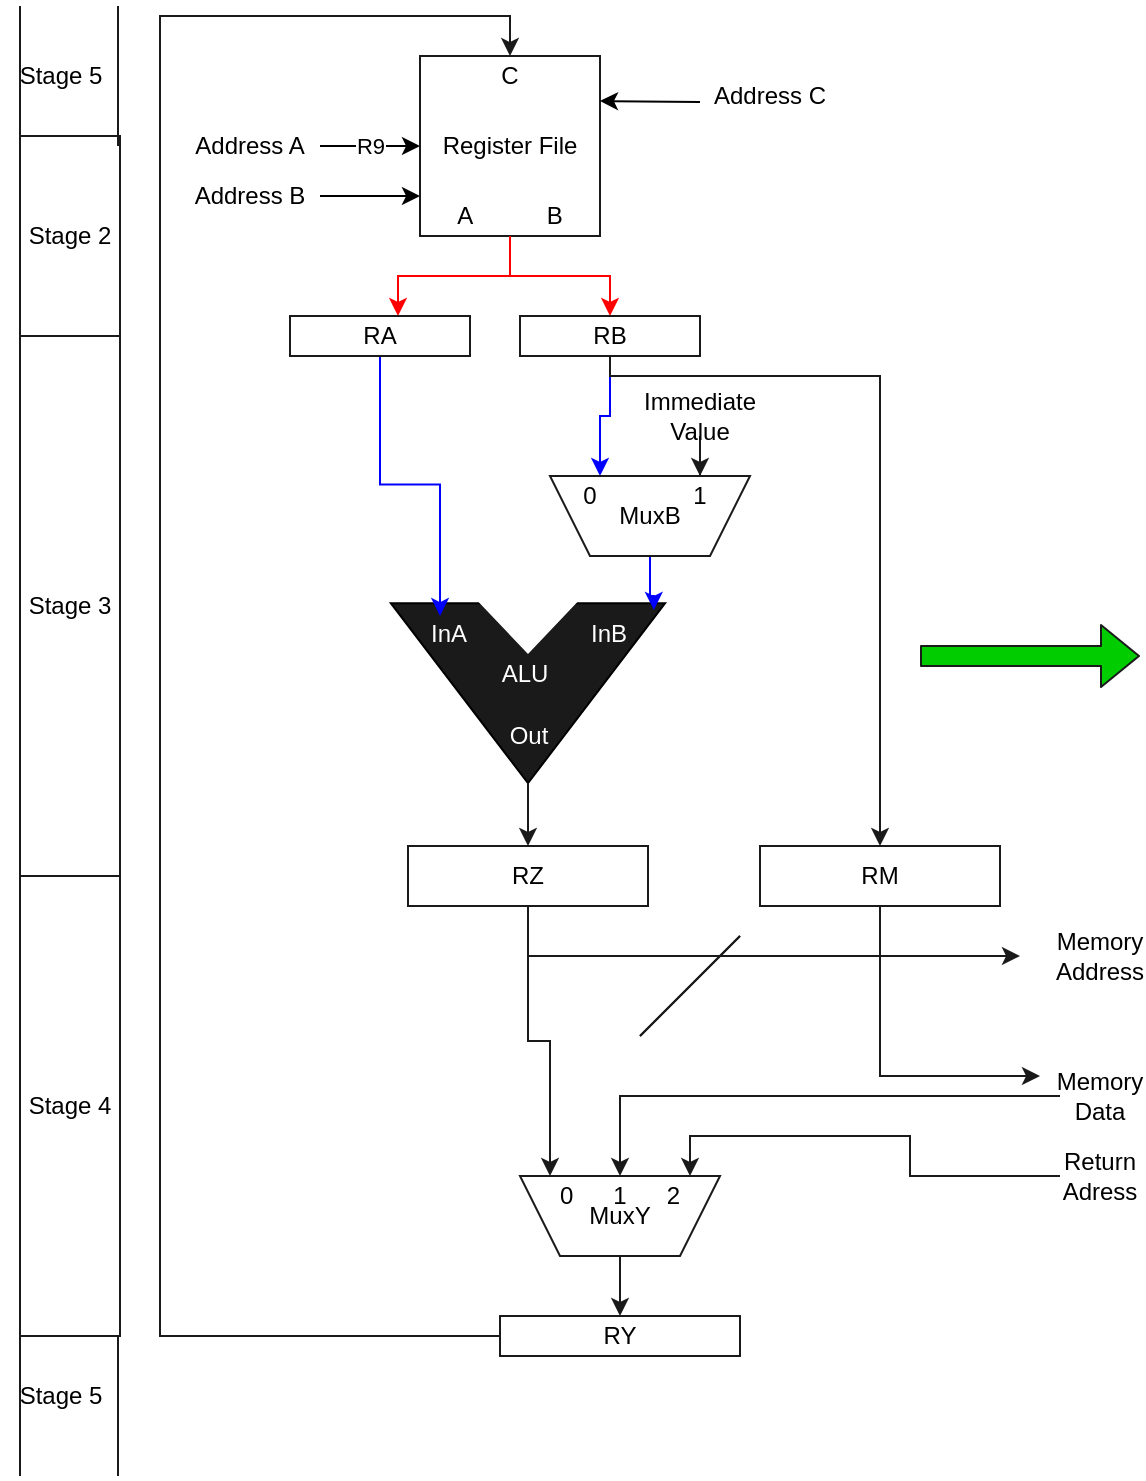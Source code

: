 <mxfile version="13.9.2" type="github">
  <diagram id="363l4msee2OIf_mjD16K" name="Page-1">
    <mxGraphModel dx="1038" dy="587" grid="1" gridSize="10" guides="1" tooltips="1" connect="1" arrows="1" fold="1" page="1" pageScale="1" pageWidth="827" pageHeight="1169" math="0" shadow="0">
      <root>
        <mxCell id="0" />
        <mxCell id="1" parent="0" />
        <mxCell id="41a6UNO9W1_zl_YX5yjG-5" value="Alu" style="group" vertex="1" connectable="0" parent="1">
          <mxGeometry x="354" y="410" width="120" height="120" as="geometry" />
        </mxCell>
        <mxCell id="41a6UNO9W1_zl_YX5yjG-2" value="" style="triangle;whiteSpace=wrap;html=1;rotation=90;fillColor=#1A1A1A;" vertex="1" parent="41a6UNO9W1_zl_YX5yjG-5">
          <mxGeometry x="15.0" width="90" height="137.143" as="geometry" />
        </mxCell>
        <mxCell id="41a6UNO9W1_zl_YX5yjG-4" value="" style="triangle;whiteSpace=wrap;html=1;rotation=90;strokeColor=#FFFFFF;" vertex="1" parent="41a6UNO9W1_zl_YX5yjG-5">
          <mxGeometry x="37.5" y="-17.143" width="45" height="85.714" as="geometry" />
        </mxCell>
        <mxCell id="41a6UNO9W1_zl_YX5yjG-29" value="&lt;font color=&quot;#FFFFFF&quot;&gt;ALU&lt;/font&gt;" style="text;html=1;align=center;verticalAlign=middle;resizable=0;points=[];autosize=1;" vertex="1" parent="41a6UNO9W1_zl_YX5yjG-5">
          <mxGeometry x="37.5" y="48.57" width="40" height="20" as="geometry" />
        </mxCell>
        <mxCell id="41a6UNO9W1_zl_YX5yjG-33" value="&lt;font color=&quot;#FFFFFF&quot;&gt;InB&lt;/font&gt;" style="text;html=1;align=center;verticalAlign=middle;resizable=0;points=[];autosize=1;" vertex="1" parent="41a6UNO9W1_zl_YX5yjG-5">
          <mxGeometry x="85" y="28.57" width="30" height="20" as="geometry" />
        </mxCell>
        <mxCell id="41a6UNO9W1_zl_YX5yjG-32" value="&lt;font color=&quot;#FFFFFF&quot;&gt;InA&lt;/font&gt;" style="text;html=1;align=center;verticalAlign=middle;resizable=0;points=[];autosize=1;" vertex="1" parent="41a6UNO9W1_zl_YX5yjG-5">
          <mxGeometry x="5" y="28.57" width="30" height="20" as="geometry" />
        </mxCell>
        <mxCell id="41a6UNO9W1_zl_YX5yjG-31" value="&lt;font color=&quot;#FFFFFF&quot;&gt;Out&lt;/font&gt;" style="text;html=1;align=center;verticalAlign=middle;resizable=0;points=[];autosize=1;" vertex="1" parent="41a6UNO9W1_zl_YX5yjG-5">
          <mxGeometry x="45" y="80" width="30" height="20" as="geometry" />
        </mxCell>
        <mxCell id="41a6UNO9W1_zl_YX5yjG-22" style="edgeStyle=orthogonalEdgeStyle;rounded=0;orthogonalLoop=1;jettySize=auto;html=1;entryX=0.5;entryY=0;entryDx=0;entryDy=0;strokeColor=#FF0000;" edge="1" parent="1" source="41a6UNO9W1_zl_YX5yjG-7" target="41a6UNO9W1_zl_YX5yjG-19">
          <mxGeometry relative="1" as="geometry" />
        </mxCell>
        <mxCell id="41a6UNO9W1_zl_YX5yjG-7" value="Register File" style="whiteSpace=wrap;html=1;aspect=fixed;strokeColor=#1A1A1A;fillColor=#FFFFFF;" vertex="1" parent="1">
          <mxGeometry x="360" y="160" width="90" height="90" as="geometry" />
        </mxCell>
        <mxCell id="41a6UNO9W1_zl_YX5yjG-8" value="C" style="text;html=1;strokeColor=none;fillColor=none;align=center;verticalAlign=middle;whiteSpace=wrap;rounded=0;" vertex="1" parent="1">
          <mxGeometry x="385" y="160" width="40" height="20" as="geometry" />
        </mxCell>
        <mxCell id="41a6UNO9W1_zl_YX5yjG-21" style="edgeStyle=orthogonalEdgeStyle;rounded=0;orthogonalLoop=1;jettySize=auto;html=1;entryX=0.6;entryY=0;entryDx=0;entryDy=0;entryPerimeter=0;strokeColor=#FF0000;" edge="1" parent="1" source="41a6UNO9W1_zl_YX5yjG-10" target="41a6UNO9W1_zl_YX5yjG-20">
          <mxGeometry relative="1" as="geometry" />
        </mxCell>
        <mxCell id="41a6UNO9W1_zl_YX5yjG-10" value="A&amp;nbsp;&amp;nbsp;&amp;nbsp;&amp;nbsp;&amp;nbsp;&amp;nbsp;&amp;nbsp;&amp;nbsp;&amp;nbsp;&amp;nbsp; B" style="text;html=1;strokeColor=none;fillColor=none;align=center;verticalAlign=middle;whiteSpace=wrap;rounded=0;" vertex="1" parent="1">
          <mxGeometry x="360" y="230" width="90" height="20" as="geometry" />
        </mxCell>
        <mxCell id="41a6UNO9W1_zl_YX5yjG-11" value="" style="endArrow=classic;html=1;entryX=1;entryY=0.25;entryDx=0;entryDy=0;" edge="1" parent="1" target="41a6UNO9W1_zl_YX5yjG-7">
          <mxGeometry width="50" height="50" relative="1" as="geometry">
            <mxPoint x="500" y="183" as="sourcePoint" />
            <mxPoint x="520" y="400" as="targetPoint" />
          </mxGeometry>
        </mxCell>
        <mxCell id="41a6UNO9W1_zl_YX5yjG-14" value="R9" style="endArrow=classic;html=1;entryX=0;entryY=0.5;entryDx=0;entryDy=0;" edge="1" parent="1" target="41a6UNO9W1_zl_YX5yjG-7">
          <mxGeometry width="50" height="50" relative="1" as="geometry">
            <mxPoint x="310" y="205" as="sourcePoint" />
            <mxPoint x="220" y="204.5" as="targetPoint" />
          </mxGeometry>
        </mxCell>
        <mxCell id="41a6UNO9W1_zl_YX5yjG-15" value="" style="endArrow=classic;html=1;entryX=0;entryY=0.5;entryDx=0;entryDy=0;" edge="1" parent="1">
          <mxGeometry width="50" height="50" relative="1" as="geometry">
            <mxPoint x="310" y="230" as="sourcePoint" />
            <mxPoint x="360" y="230" as="targetPoint" />
          </mxGeometry>
        </mxCell>
        <mxCell id="41a6UNO9W1_zl_YX5yjG-16" value="Address C" style="text;html=1;strokeColor=none;fillColor=none;align=center;verticalAlign=middle;whiteSpace=wrap;rounded=0;" vertex="1" parent="1">
          <mxGeometry x="500" y="170" width="70" height="20" as="geometry" />
        </mxCell>
        <mxCell id="41a6UNO9W1_zl_YX5yjG-17" value="Address B" style="text;html=1;strokeColor=none;fillColor=none;align=center;verticalAlign=middle;whiteSpace=wrap;rounded=0;" vertex="1" parent="1">
          <mxGeometry x="240" y="220" width="70" height="20" as="geometry" />
        </mxCell>
        <mxCell id="41a6UNO9W1_zl_YX5yjG-18" value="Address A" style="text;html=1;strokeColor=none;fillColor=none;align=center;verticalAlign=middle;whiteSpace=wrap;rounded=0;" vertex="1" parent="1">
          <mxGeometry x="240" y="195" width="70" height="20" as="geometry" />
        </mxCell>
        <mxCell id="41a6UNO9W1_zl_YX5yjG-35" style="edgeStyle=orthogonalEdgeStyle;rounded=0;orthogonalLoop=1;jettySize=auto;html=1;entryX=0.75;entryY=1;entryDx=0;entryDy=0;strokeColor=#0000FF;" edge="1" parent="1" source="41a6UNO9W1_zl_YX5yjG-19" target="41a6UNO9W1_zl_YX5yjG-23">
          <mxGeometry relative="1" as="geometry" />
        </mxCell>
        <mxCell id="41a6UNO9W1_zl_YX5yjG-45" style="edgeStyle=orthogonalEdgeStyle;rounded=0;orthogonalLoop=1;jettySize=auto;html=1;strokeColor=#1A1A1A;" edge="1" parent="1" source="41a6UNO9W1_zl_YX5yjG-19" target="41a6UNO9W1_zl_YX5yjG-40">
          <mxGeometry relative="1" as="geometry">
            <Array as="points">
              <mxPoint x="455" y="320" />
              <mxPoint x="590" y="320" />
            </Array>
          </mxGeometry>
        </mxCell>
        <mxCell id="41a6UNO9W1_zl_YX5yjG-19" value="RB" style="rounded=0;whiteSpace=wrap;html=1;strokeColor=#1A1A1A;fillColor=#FFFFFF;" vertex="1" parent="1">
          <mxGeometry x="410" y="290" width="90" height="20" as="geometry" />
        </mxCell>
        <mxCell id="41a6UNO9W1_zl_YX5yjG-34" style="edgeStyle=orthogonalEdgeStyle;rounded=0;orthogonalLoop=1;jettySize=auto;html=1;entryX=0.367;entryY=0.072;entryDx=0;entryDy=0;entryPerimeter=0;strokeColor=#0000FF;" edge="1" parent="1" source="41a6UNO9W1_zl_YX5yjG-20" target="41a6UNO9W1_zl_YX5yjG-32">
          <mxGeometry relative="1" as="geometry" />
        </mxCell>
        <mxCell id="41a6UNO9W1_zl_YX5yjG-20" value="RA" style="rounded=0;whiteSpace=wrap;html=1;strokeColor=#1A1A1A;fillColor=#FFFFFF;" vertex="1" parent="1">
          <mxGeometry x="295" y="290" width="90" height="20" as="geometry" />
        </mxCell>
        <mxCell id="41a6UNO9W1_zl_YX5yjG-27" style="edgeStyle=orthogonalEdgeStyle;rounded=0;orthogonalLoop=1;jettySize=auto;html=1;entryX=0.038;entryY=0.041;entryDx=0;entryDy=0;entryPerimeter=0;strokeColor=#0000FF;" edge="1" parent="1" source="41a6UNO9W1_zl_YX5yjG-23" target="41a6UNO9W1_zl_YX5yjG-2">
          <mxGeometry relative="1" as="geometry" />
        </mxCell>
        <mxCell id="41a6UNO9W1_zl_YX5yjG-23" value="MuxB" style="shape=trapezoid;perimeter=trapezoidPerimeter;whiteSpace=wrap;html=1;fixedSize=1;strokeColor=#1A1A1A;fillColor=#FFFFFF;direction=west;" vertex="1" parent="1">
          <mxGeometry x="425" y="370" width="100" height="40" as="geometry" />
        </mxCell>
        <mxCell id="41a6UNO9W1_zl_YX5yjG-25" style="edgeStyle=orthogonalEdgeStyle;rounded=0;orthogonalLoop=1;jettySize=auto;html=1;entryX=0.25;entryY=1;entryDx=0;entryDy=0;strokeColor=#1A1A1A;" edge="1" parent="1" source="41a6UNO9W1_zl_YX5yjG-24" target="41a6UNO9W1_zl_YX5yjG-23">
          <mxGeometry relative="1" as="geometry" />
        </mxCell>
        <mxCell id="41a6UNO9W1_zl_YX5yjG-24" value="Immediate Value" style="text;html=1;strokeColor=none;fillColor=none;align=center;verticalAlign=middle;whiteSpace=wrap;rounded=0;" vertex="1" parent="1">
          <mxGeometry x="480" y="330" width="40" height="20" as="geometry" />
        </mxCell>
        <mxCell id="41a6UNO9W1_zl_YX5yjG-36" value="1" style="text;html=1;strokeColor=none;fillColor=none;align=center;verticalAlign=middle;whiteSpace=wrap;rounded=0;" vertex="1" parent="1">
          <mxGeometry x="480" y="370" width="40" height="20" as="geometry" />
        </mxCell>
        <mxCell id="41a6UNO9W1_zl_YX5yjG-37" value="0" style="text;html=1;strokeColor=none;fillColor=none;align=center;verticalAlign=middle;whiteSpace=wrap;rounded=0;" vertex="1" parent="1">
          <mxGeometry x="425" y="370" width="40" height="20" as="geometry" />
        </mxCell>
        <mxCell id="41a6UNO9W1_zl_YX5yjG-46" style="edgeStyle=orthogonalEdgeStyle;rounded=0;orthogonalLoop=1;jettySize=auto;html=1;entryX=0.25;entryY=0;entryDx=0;entryDy=0;strokeColor=#1A1A1A;" edge="1" parent="1" source="41a6UNO9W1_zl_YX5yjG-38" target="41a6UNO9W1_zl_YX5yjG-42">
          <mxGeometry relative="1" as="geometry" />
        </mxCell>
        <mxCell id="41a6UNO9W1_zl_YX5yjG-49" style="edgeStyle=orthogonalEdgeStyle;rounded=0;orthogonalLoop=1;jettySize=auto;html=1;strokeColor=#1A1A1A;" edge="1" parent="1" source="41a6UNO9W1_zl_YX5yjG-38">
          <mxGeometry relative="1" as="geometry">
            <mxPoint x="660" y="610" as="targetPoint" />
            <Array as="points">
              <mxPoint x="414" y="610" />
            </Array>
          </mxGeometry>
        </mxCell>
        <mxCell id="41a6UNO9W1_zl_YX5yjG-38" value="RZ" style="rounded=0;whiteSpace=wrap;html=1;strokeColor=#1A1A1A;fillColor=#FFFFFF;" vertex="1" parent="1">
          <mxGeometry x="354" y="555" width="120" height="30" as="geometry" />
        </mxCell>
        <mxCell id="41a6UNO9W1_zl_YX5yjG-51" style="edgeStyle=orthogonalEdgeStyle;rounded=0;orthogonalLoop=1;jettySize=auto;html=1;strokeColor=#1A1A1A;" edge="1" parent="1" source="41a6UNO9W1_zl_YX5yjG-40">
          <mxGeometry relative="1" as="geometry">
            <mxPoint x="670" y="670" as="targetPoint" />
            <Array as="points">
              <mxPoint x="590" y="670" />
            </Array>
          </mxGeometry>
        </mxCell>
        <mxCell id="41a6UNO9W1_zl_YX5yjG-40" value="RM" style="rounded=0;whiteSpace=wrap;html=1;strokeColor=#1A1A1A;fillColor=#FFFFFF;" vertex="1" parent="1">
          <mxGeometry x="530" y="555" width="120" height="30" as="geometry" />
        </mxCell>
        <mxCell id="41a6UNO9W1_zl_YX5yjG-58" style="edgeStyle=orthogonalEdgeStyle;rounded=0;orthogonalLoop=1;jettySize=auto;html=1;entryX=0.5;entryY=0;entryDx=0;entryDy=0;strokeColor=#1A1A1A;fillColor=#00CC00;" edge="1" parent="1" source="41a6UNO9W1_zl_YX5yjG-41" target="41a6UNO9W1_zl_YX5yjG-56">
          <mxGeometry relative="1" as="geometry" />
        </mxCell>
        <mxCell id="41a6UNO9W1_zl_YX5yjG-41" value="MuxY" style="shape=trapezoid;perimeter=trapezoidPerimeter;whiteSpace=wrap;html=1;fixedSize=1;strokeColor=#1A1A1A;fillColor=#FFFFFF;direction=west;" vertex="1" parent="1">
          <mxGeometry x="410" y="720" width="100" height="40" as="geometry" />
        </mxCell>
        <mxCell id="41a6UNO9W1_zl_YX5yjG-42" value="0&amp;nbsp;&amp;nbsp;&amp;nbsp;&amp;nbsp;&amp;nbsp; 1&amp;nbsp;&amp;nbsp;&amp;nbsp;&amp;nbsp;&amp;nbsp; 2" style="text;html=1;strokeColor=none;fillColor=none;align=center;verticalAlign=middle;whiteSpace=wrap;rounded=0;" vertex="1" parent="1">
          <mxGeometry x="390" y="720" width="140" height="20" as="geometry" />
        </mxCell>
        <mxCell id="41a6UNO9W1_zl_YX5yjG-44" style="edgeStyle=orthogonalEdgeStyle;rounded=0;orthogonalLoop=1;jettySize=auto;html=1;entryX=0.5;entryY=0;entryDx=0;entryDy=0;strokeColor=#1A1A1A;" edge="1" parent="1" source="41a6UNO9W1_zl_YX5yjG-2" target="41a6UNO9W1_zl_YX5yjG-38">
          <mxGeometry relative="1" as="geometry" />
        </mxCell>
        <mxCell id="41a6UNO9W1_zl_YX5yjG-47" value="Memory Address" style="text;html=1;strokeColor=none;fillColor=none;align=center;verticalAlign=middle;whiteSpace=wrap;rounded=0;" vertex="1" parent="1">
          <mxGeometry x="680" y="600" width="40" height="20" as="geometry" />
        </mxCell>
        <mxCell id="41a6UNO9W1_zl_YX5yjG-52" style="edgeStyle=orthogonalEdgeStyle;rounded=0;orthogonalLoop=1;jettySize=auto;html=1;entryX=0.5;entryY=0;entryDx=0;entryDy=0;strokeColor=#1A1A1A;" edge="1" parent="1" source="41a6UNO9W1_zl_YX5yjG-50" target="41a6UNO9W1_zl_YX5yjG-42">
          <mxGeometry relative="1" as="geometry" />
        </mxCell>
        <mxCell id="41a6UNO9W1_zl_YX5yjG-50" value="Memory Data" style="text;html=1;strokeColor=none;fillColor=none;align=center;verticalAlign=middle;whiteSpace=wrap;rounded=0;" vertex="1" parent="1">
          <mxGeometry x="680" y="670" width="40" height="20" as="geometry" />
        </mxCell>
        <mxCell id="41a6UNO9W1_zl_YX5yjG-54" style="edgeStyle=orthogonalEdgeStyle;rounded=0;orthogonalLoop=1;jettySize=auto;html=1;entryX=0.75;entryY=0;entryDx=0;entryDy=0;strokeColor=#1A1A1A;" edge="1" parent="1" source="41a6UNO9W1_zl_YX5yjG-53" target="41a6UNO9W1_zl_YX5yjG-42">
          <mxGeometry relative="1" as="geometry" />
        </mxCell>
        <mxCell id="41a6UNO9W1_zl_YX5yjG-53" value="Return Adress" style="text;html=1;strokeColor=none;fillColor=none;align=center;verticalAlign=middle;whiteSpace=wrap;rounded=0;" vertex="1" parent="1">
          <mxGeometry x="680" y="710" width="40" height="20" as="geometry" />
        </mxCell>
        <mxCell id="41a6UNO9W1_zl_YX5yjG-55" value="" style="shape=flexArrow;endArrow=classic;html=1;strokeColor=#1A1A1A;fillColor=#00CC00;" edge="1" parent="1">
          <mxGeometry width="50" height="50" relative="1" as="geometry">
            <mxPoint x="610" y="460" as="sourcePoint" />
            <mxPoint x="720" y="460" as="targetPoint" />
          </mxGeometry>
        </mxCell>
        <mxCell id="41a6UNO9W1_zl_YX5yjG-59" style="edgeStyle=orthogonalEdgeStyle;rounded=0;orthogonalLoop=1;jettySize=auto;html=1;entryX=0.5;entryY=0;entryDx=0;entryDy=0;strokeColor=#1A1A1A;fillColor=#00CC00;" edge="1" parent="1" source="41a6UNO9W1_zl_YX5yjG-56" target="41a6UNO9W1_zl_YX5yjG-8">
          <mxGeometry relative="1" as="geometry">
            <Array as="points">
              <mxPoint x="230" y="800" />
              <mxPoint x="230" y="140" />
              <mxPoint x="405" y="140" />
            </Array>
          </mxGeometry>
        </mxCell>
        <mxCell id="41a6UNO9W1_zl_YX5yjG-56" value="RY" style="rounded=0;whiteSpace=wrap;html=1;strokeColor=#1A1A1A;fillColor=#FFFFFF;" vertex="1" parent="1">
          <mxGeometry x="400" y="790" width="120" height="20" as="geometry" />
        </mxCell>
        <mxCell id="41a6UNO9W1_zl_YX5yjG-60" value="Stage 2" style="rounded=0;whiteSpace=wrap;html=1;strokeColor=#1A1A1A;fillColor=#FFFFFF;" vertex="1" parent="1">
          <mxGeometry x="160" y="200" width="50" height="100" as="geometry" />
        </mxCell>
        <mxCell id="41a6UNO9W1_zl_YX5yjG-62" value="Stage 3" style="rounded=0;whiteSpace=wrap;html=1;strokeColor=#1A1A1A;fillColor=#FFFFFF;" vertex="1" parent="1">
          <mxGeometry x="160" y="300" width="50" height="270" as="geometry" />
        </mxCell>
        <mxCell id="41a6UNO9W1_zl_YX5yjG-64" value="Stage 4" style="rounded=0;whiteSpace=wrap;html=1;strokeColor=#1A1A1A;fillColor=#FFFFFF;" vertex="1" parent="1">
          <mxGeometry x="160" y="570" width="50" height="230" as="geometry" />
        </mxCell>
        <mxCell id="41a6UNO9W1_zl_YX5yjG-65" value="" style="endArrow=none;html=1;strokeColor=#1A1A1A;fillColor=#00CC00;" edge="1" parent="1">
          <mxGeometry width="50" height="50" relative="1" as="geometry">
            <mxPoint x="470" y="650" as="sourcePoint" />
            <mxPoint x="520" y="600" as="targetPoint" />
          </mxGeometry>
        </mxCell>
        <mxCell id="41a6UNO9W1_zl_YX5yjG-66" value="" style="endArrow=none;html=1;strokeColor=#1A1A1A;fillColor=#00CC00;" edge="1" parent="1">
          <mxGeometry width="50" height="50" relative="1" as="geometry">
            <mxPoint x="470" y="650" as="sourcePoint" />
            <mxPoint x="520" y="600" as="targetPoint" />
          </mxGeometry>
        </mxCell>
        <mxCell id="41a6UNO9W1_zl_YX5yjG-67" value="" style="endArrow=none;html=1;strokeColor=#1A1A1A;fillColor=#00CC00;entryX=0;entryY=1;entryDx=0;entryDy=0;" edge="1" parent="1" target="41a6UNO9W1_zl_YX5yjG-64">
          <mxGeometry width="50" height="50" relative="1" as="geometry">
            <mxPoint x="160" y="870" as="sourcePoint" />
            <mxPoint x="170" y="840" as="targetPoint" />
          </mxGeometry>
        </mxCell>
        <mxCell id="41a6UNO9W1_zl_YX5yjG-68" value="" style="endArrow=none;html=1;strokeColor=#1A1A1A;fillColor=#00CC00;entryX=0;entryY=1;entryDx=0;entryDy=0;" edge="1" parent="1">
          <mxGeometry width="50" height="50" relative="1" as="geometry">
            <mxPoint x="209" y="870" as="sourcePoint" />
            <mxPoint x="209" y="800" as="targetPoint" />
          </mxGeometry>
        </mxCell>
        <mxCell id="41a6UNO9W1_zl_YX5yjG-69" value="" style="endArrow=none;html=1;strokeColor=#1A1A1A;fillColor=#00CC00;entryX=0;entryY=1;entryDx=0;entryDy=0;" edge="1" parent="1">
          <mxGeometry width="50" height="50" relative="1" as="geometry">
            <mxPoint x="160" y="205" as="sourcePoint" />
            <mxPoint x="160" y="135" as="targetPoint" />
          </mxGeometry>
        </mxCell>
        <mxCell id="41a6UNO9W1_zl_YX5yjG-70" value="" style="endArrow=none;html=1;strokeColor=#1A1A1A;fillColor=#00CC00;entryX=0;entryY=1;entryDx=0;entryDy=0;" edge="1" parent="1">
          <mxGeometry width="50" height="50" relative="1" as="geometry">
            <mxPoint x="209" y="205" as="sourcePoint" />
            <mxPoint x="209" y="135" as="targetPoint" />
          </mxGeometry>
        </mxCell>
        <mxCell id="41a6UNO9W1_zl_YX5yjG-71" value="Stage 5" style="text;html=1;align=center;verticalAlign=middle;resizable=0;points=[];autosize=1;" vertex="1" parent="1">
          <mxGeometry x="150" y="160" width="60" height="20" as="geometry" />
        </mxCell>
        <mxCell id="41a6UNO9W1_zl_YX5yjG-74" value="Stage 5" style="text;html=1;align=center;verticalAlign=middle;resizable=0;points=[];autosize=1;" vertex="1" parent="1">
          <mxGeometry x="150" y="820" width="60" height="20" as="geometry" />
        </mxCell>
      </root>
    </mxGraphModel>
  </diagram>
</mxfile>
